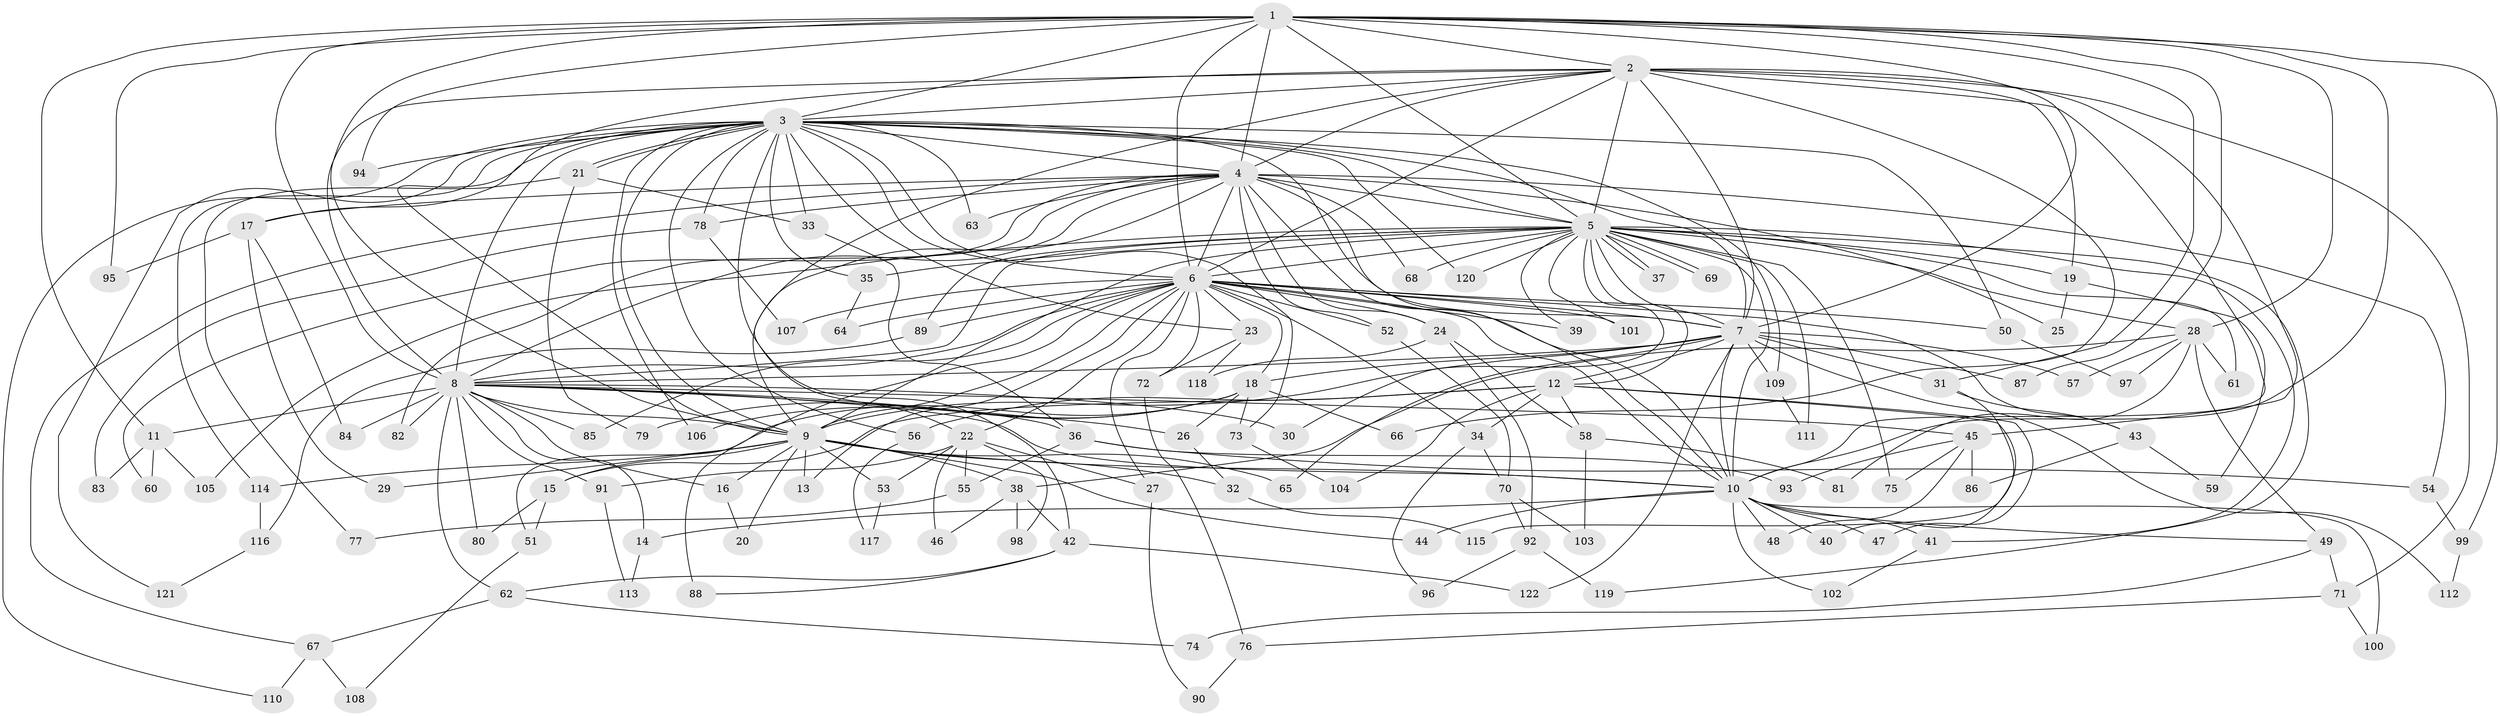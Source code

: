 // Generated by graph-tools (version 1.1) at 2025/43/03/09/25 04:43:39]
// undirected, 122 vertices, 269 edges
graph export_dot {
graph [start="1"]
  node [color=gray90,style=filled];
  1;
  2;
  3;
  4;
  5;
  6;
  7;
  8;
  9;
  10;
  11;
  12;
  13;
  14;
  15;
  16;
  17;
  18;
  19;
  20;
  21;
  22;
  23;
  24;
  25;
  26;
  27;
  28;
  29;
  30;
  31;
  32;
  33;
  34;
  35;
  36;
  37;
  38;
  39;
  40;
  41;
  42;
  43;
  44;
  45;
  46;
  47;
  48;
  49;
  50;
  51;
  52;
  53;
  54;
  55;
  56;
  57;
  58;
  59;
  60;
  61;
  62;
  63;
  64;
  65;
  66;
  67;
  68;
  69;
  70;
  71;
  72;
  73;
  74;
  75;
  76;
  77;
  78;
  79;
  80;
  81;
  82;
  83;
  84;
  85;
  86;
  87;
  88;
  89;
  90;
  91;
  92;
  93;
  94;
  95;
  96;
  97;
  98;
  99;
  100;
  101;
  102;
  103;
  104;
  105;
  106;
  107;
  108;
  109;
  110;
  111;
  112;
  113;
  114;
  115;
  116;
  117;
  118;
  119;
  120;
  121;
  122;
  1 -- 2;
  1 -- 3;
  1 -- 4;
  1 -- 5;
  1 -- 6;
  1 -- 7;
  1 -- 8;
  1 -- 9;
  1 -- 10;
  1 -- 11;
  1 -- 28;
  1 -- 31;
  1 -- 87;
  1 -- 94;
  1 -- 95;
  1 -- 99;
  2 -- 3;
  2 -- 4;
  2 -- 5;
  2 -- 6;
  2 -- 7;
  2 -- 8;
  2 -- 9;
  2 -- 10;
  2 -- 19;
  2 -- 22;
  2 -- 45;
  2 -- 66;
  2 -- 71;
  3 -- 4;
  3 -- 5;
  3 -- 6;
  3 -- 7;
  3 -- 8;
  3 -- 9;
  3 -- 10;
  3 -- 17;
  3 -- 21;
  3 -- 21;
  3 -- 23;
  3 -- 33;
  3 -- 35;
  3 -- 42;
  3 -- 50;
  3 -- 56;
  3 -- 63;
  3 -- 73;
  3 -- 78;
  3 -- 94;
  3 -- 106;
  3 -- 109;
  3 -- 110;
  3 -- 114;
  3 -- 120;
  3 -- 121;
  4 -- 5;
  4 -- 6;
  4 -- 7;
  4 -- 8;
  4 -- 9;
  4 -- 10;
  4 -- 17;
  4 -- 24;
  4 -- 25;
  4 -- 52;
  4 -- 54;
  4 -- 60;
  4 -- 63;
  4 -- 67;
  4 -- 68;
  4 -- 78;
  4 -- 82;
  5 -- 6;
  5 -- 7;
  5 -- 8;
  5 -- 9;
  5 -- 10;
  5 -- 12;
  5 -- 19;
  5 -- 28;
  5 -- 30;
  5 -- 35;
  5 -- 37;
  5 -- 37;
  5 -- 39;
  5 -- 41;
  5 -- 61;
  5 -- 68;
  5 -- 69;
  5 -- 69;
  5 -- 75;
  5 -- 89;
  5 -- 101;
  5 -- 105;
  5 -- 111;
  5 -- 119;
  5 -- 120;
  6 -- 7;
  6 -- 8;
  6 -- 9;
  6 -- 10;
  6 -- 13;
  6 -- 18;
  6 -- 22;
  6 -- 23;
  6 -- 24;
  6 -- 27;
  6 -- 34;
  6 -- 39;
  6 -- 43;
  6 -- 50;
  6 -- 52;
  6 -- 64;
  6 -- 72;
  6 -- 85;
  6 -- 88;
  6 -- 89;
  6 -- 101;
  6 -- 107;
  7 -- 8;
  7 -- 9;
  7 -- 10;
  7 -- 12;
  7 -- 18;
  7 -- 31;
  7 -- 57;
  7 -- 65;
  7 -- 87;
  7 -- 109;
  7 -- 112;
  7 -- 122;
  8 -- 9;
  8 -- 10;
  8 -- 11;
  8 -- 14;
  8 -- 16;
  8 -- 26;
  8 -- 30;
  8 -- 36;
  8 -- 45;
  8 -- 62;
  8 -- 80;
  8 -- 82;
  8 -- 84;
  8 -- 85;
  8 -- 91;
  9 -- 10;
  9 -- 13;
  9 -- 15;
  9 -- 16;
  9 -- 20;
  9 -- 29;
  9 -- 32;
  9 -- 38;
  9 -- 44;
  9 -- 53;
  9 -- 65;
  9 -- 114;
  10 -- 14;
  10 -- 40;
  10 -- 41;
  10 -- 44;
  10 -- 47;
  10 -- 48;
  10 -- 49;
  10 -- 100;
  10 -- 102;
  11 -- 60;
  11 -- 83;
  11 -- 105;
  12 -- 15;
  12 -- 34;
  12 -- 40;
  12 -- 47;
  12 -- 56;
  12 -- 58;
  12 -- 104;
  14 -- 113;
  15 -- 51;
  15 -- 80;
  16 -- 20;
  17 -- 29;
  17 -- 84;
  17 -- 95;
  18 -- 26;
  18 -- 51;
  18 -- 66;
  18 -- 73;
  18 -- 79;
  18 -- 106;
  19 -- 25;
  19 -- 59;
  21 -- 33;
  21 -- 77;
  21 -- 79;
  22 -- 27;
  22 -- 46;
  22 -- 53;
  22 -- 55;
  22 -- 91;
  22 -- 98;
  23 -- 72;
  23 -- 118;
  24 -- 58;
  24 -- 92;
  24 -- 118;
  26 -- 32;
  27 -- 90;
  28 -- 38;
  28 -- 49;
  28 -- 57;
  28 -- 61;
  28 -- 81;
  28 -- 97;
  31 -- 43;
  31 -- 115;
  32 -- 115;
  33 -- 36;
  34 -- 70;
  34 -- 96;
  35 -- 64;
  36 -- 54;
  36 -- 55;
  36 -- 93;
  38 -- 42;
  38 -- 46;
  38 -- 98;
  41 -- 102;
  42 -- 62;
  42 -- 88;
  42 -- 122;
  43 -- 59;
  43 -- 86;
  45 -- 48;
  45 -- 75;
  45 -- 86;
  45 -- 93;
  49 -- 71;
  49 -- 74;
  50 -- 97;
  51 -- 108;
  52 -- 70;
  53 -- 117;
  54 -- 99;
  55 -- 77;
  56 -- 117;
  58 -- 81;
  58 -- 103;
  62 -- 67;
  62 -- 74;
  67 -- 108;
  67 -- 110;
  70 -- 92;
  70 -- 103;
  71 -- 76;
  71 -- 100;
  72 -- 76;
  73 -- 104;
  76 -- 90;
  78 -- 83;
  78 -- 107;
  89 -- 116;
  91 -- 113;
  92 -- 96;
  92 -- 119;
  99 -- 112;
  109 -- 111;
  114 -- 116;
  116 -- 121;
}
